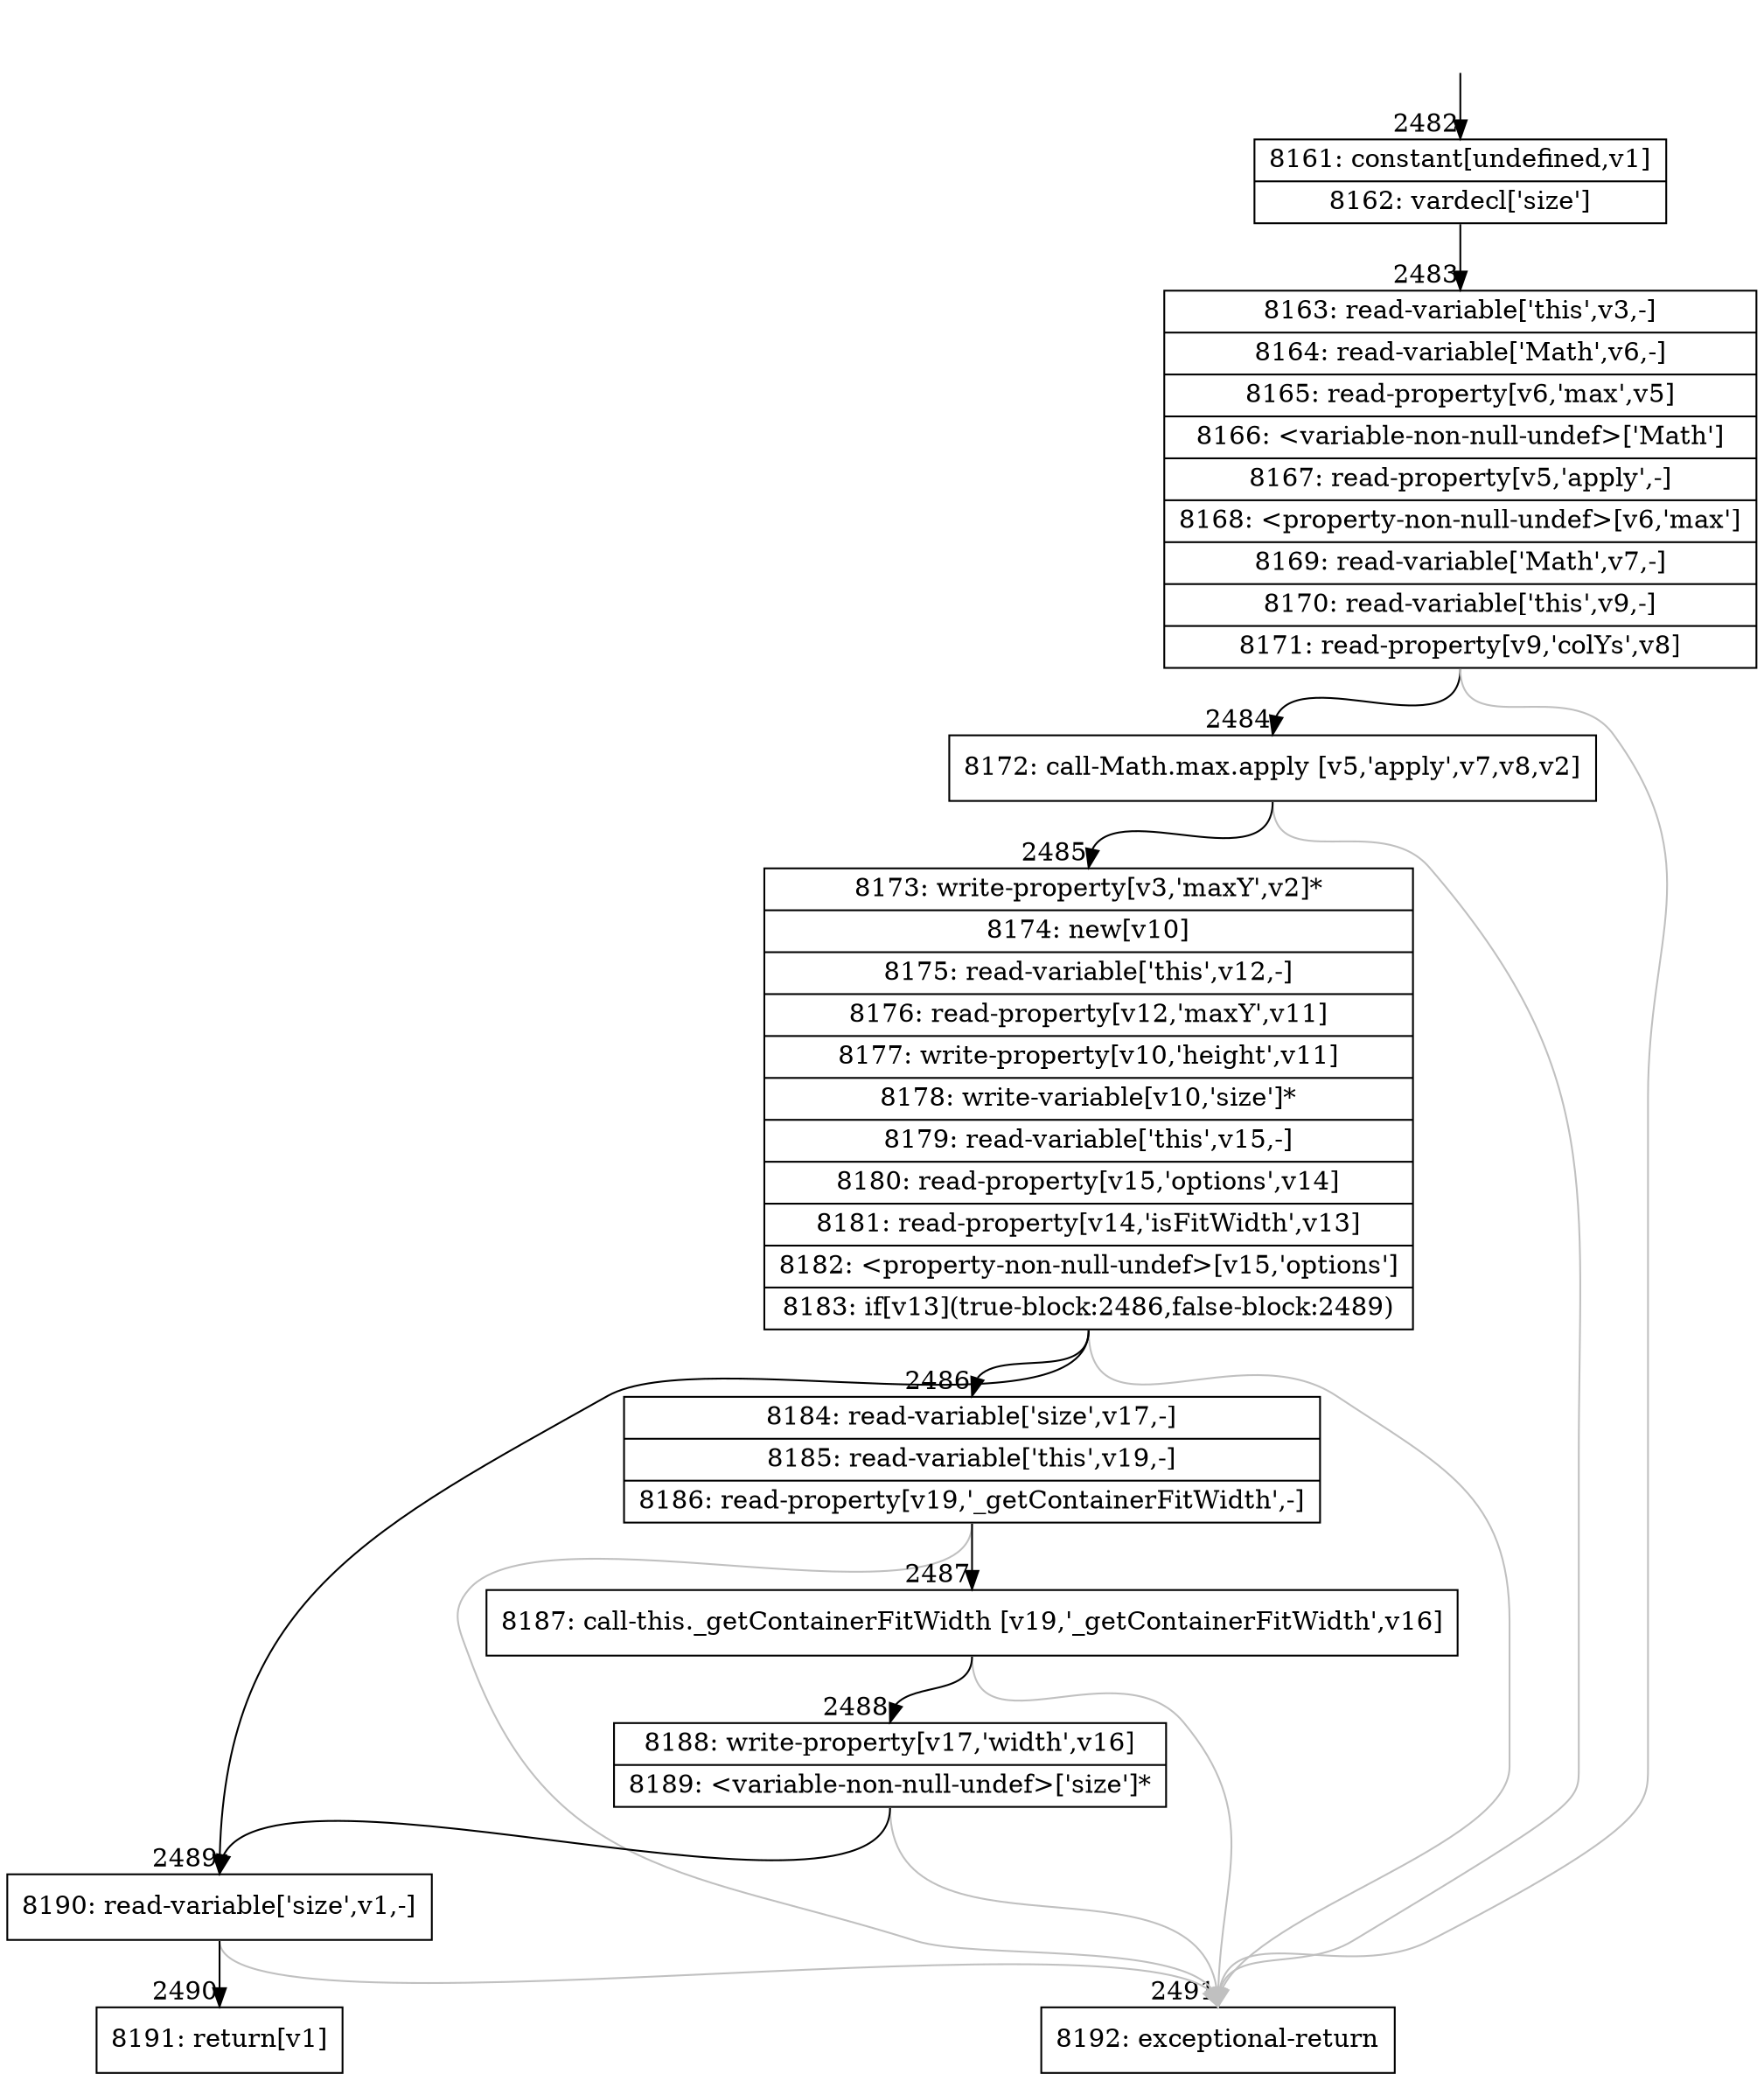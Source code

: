 digraph {
rankdir="TD"
BB_entry226[shape=none,label=""];
BB_entry226 -> BB2482 [tailport=s, headport=n, headlabel="    2482"]
BB2482 [shape=record label="{8161: constant[undefined,v1]|8162: vardecl['size']}" ] 
BB2482 -> BB2483 [tailport=s, headport=n, headlabel="      2483"]
BB2483 [shape=record label="{8163: read-variable['this',v3,-]|8164: read-variable['Math',v6,-]|8165: read-property[v6,'max',v5]|8166: \<variable-non-null-undef\>['Math']|8167: read-property[v5,'apply',-]|8168: \<property-non-null-undef\>[v6,'max']|8169: read-variable['Math',v7,-]|8170: read-variable['this',v9,-]|8171: read-property[v9,'colYs',v8]}" ] 
BB2483 -> BB2484 [tailport=s, headport=n, headlabel="      2484"]
BB2483 -> BB2491 [tailport=s, headport=n, color=gray, headlabel="      2491"]
BB2484 [shape=record label="{8172: call-Math.max.apply [v5,'apply',v7,v8,v2]}" ] 
BB2484 -> BB2485 [tailport=s, headport=n, headlabel="      2485"]
BB2484 -> BB2491 [tailport=s, headport=n, color=gray]
BB2485 [shape=record label="{8173: write-property[v3,'maxY',v2]*|8174: new[v10]|8175: read-variable['this',v12,-]|8176: read-property[v12,'maxY',v11]|8177: write-property[v10,'height',v11]|8178: write-variable[v10,'size']*|8179: read-variable['this',v15,-]|8180: read-property[v15,'options',v14]|8181: read-property[v14,'isFitWidth',v13]|8182: \<property-non-null-undef\>[v15,'options']|8183: if[v13](true-block:2486,false-block:2489)}" ] 
BB2485 -> BB2486 [tailport=s, headport=n, headlabel="      2486"]
BB2485 -> BB2489 [tailport=s, headport=n, headlabel="      2489"]
BB2485 -> BB2491 [tailport=s, headport=n, color=gray]
BB2486 [shape=record label="{8184: read-variable['size',v17,-]|8185: read-variable['this',v19,-]|8186: read-property[v19,'_getContainerFitWidth',-]}" ] 
BB2486 -> BB2487 [tailport=s, headport=n, headlabel="      2487"]
BB2486 -> BB2491 [tailport=s, headport=n, color=gray]
BB2487 [shape=record label="{8187: call-this._getContainerFitWidth [v19,'_getContainerFitWidth',v16]}" ] 
BB2487 -> BB2488 [tailport=s, headport=n, headlabel="      2488"]
BB2487 -> BB2491 [tailport=s, headport=n, color=gray]
BB2488 [shape=record label="{8188: write-property[v17,'width',v16]|8189: \<variable-non-null-undef\>['size']*}" ] 
BB2488 -> BB2489 [tailport=s, headport=n]
BB2488 -> BB2491 [tailport=s, headport=n, color=gray]
BB2489 [shape=record label="{8190: read-variable['size',v1,-]}" ] 
BB2489 -> BB2490 [tailport=s, headport=n, headlabel="      2490"]
BB2489 -> BB2491 [tailport=s, headport=n, color=gray]
BB2490 [shape=record label="{8191: return[v1]}" ] 
BB2491 [shape=record label="{8192: exceptional-return}" ] 
//#$~ 3404
}
